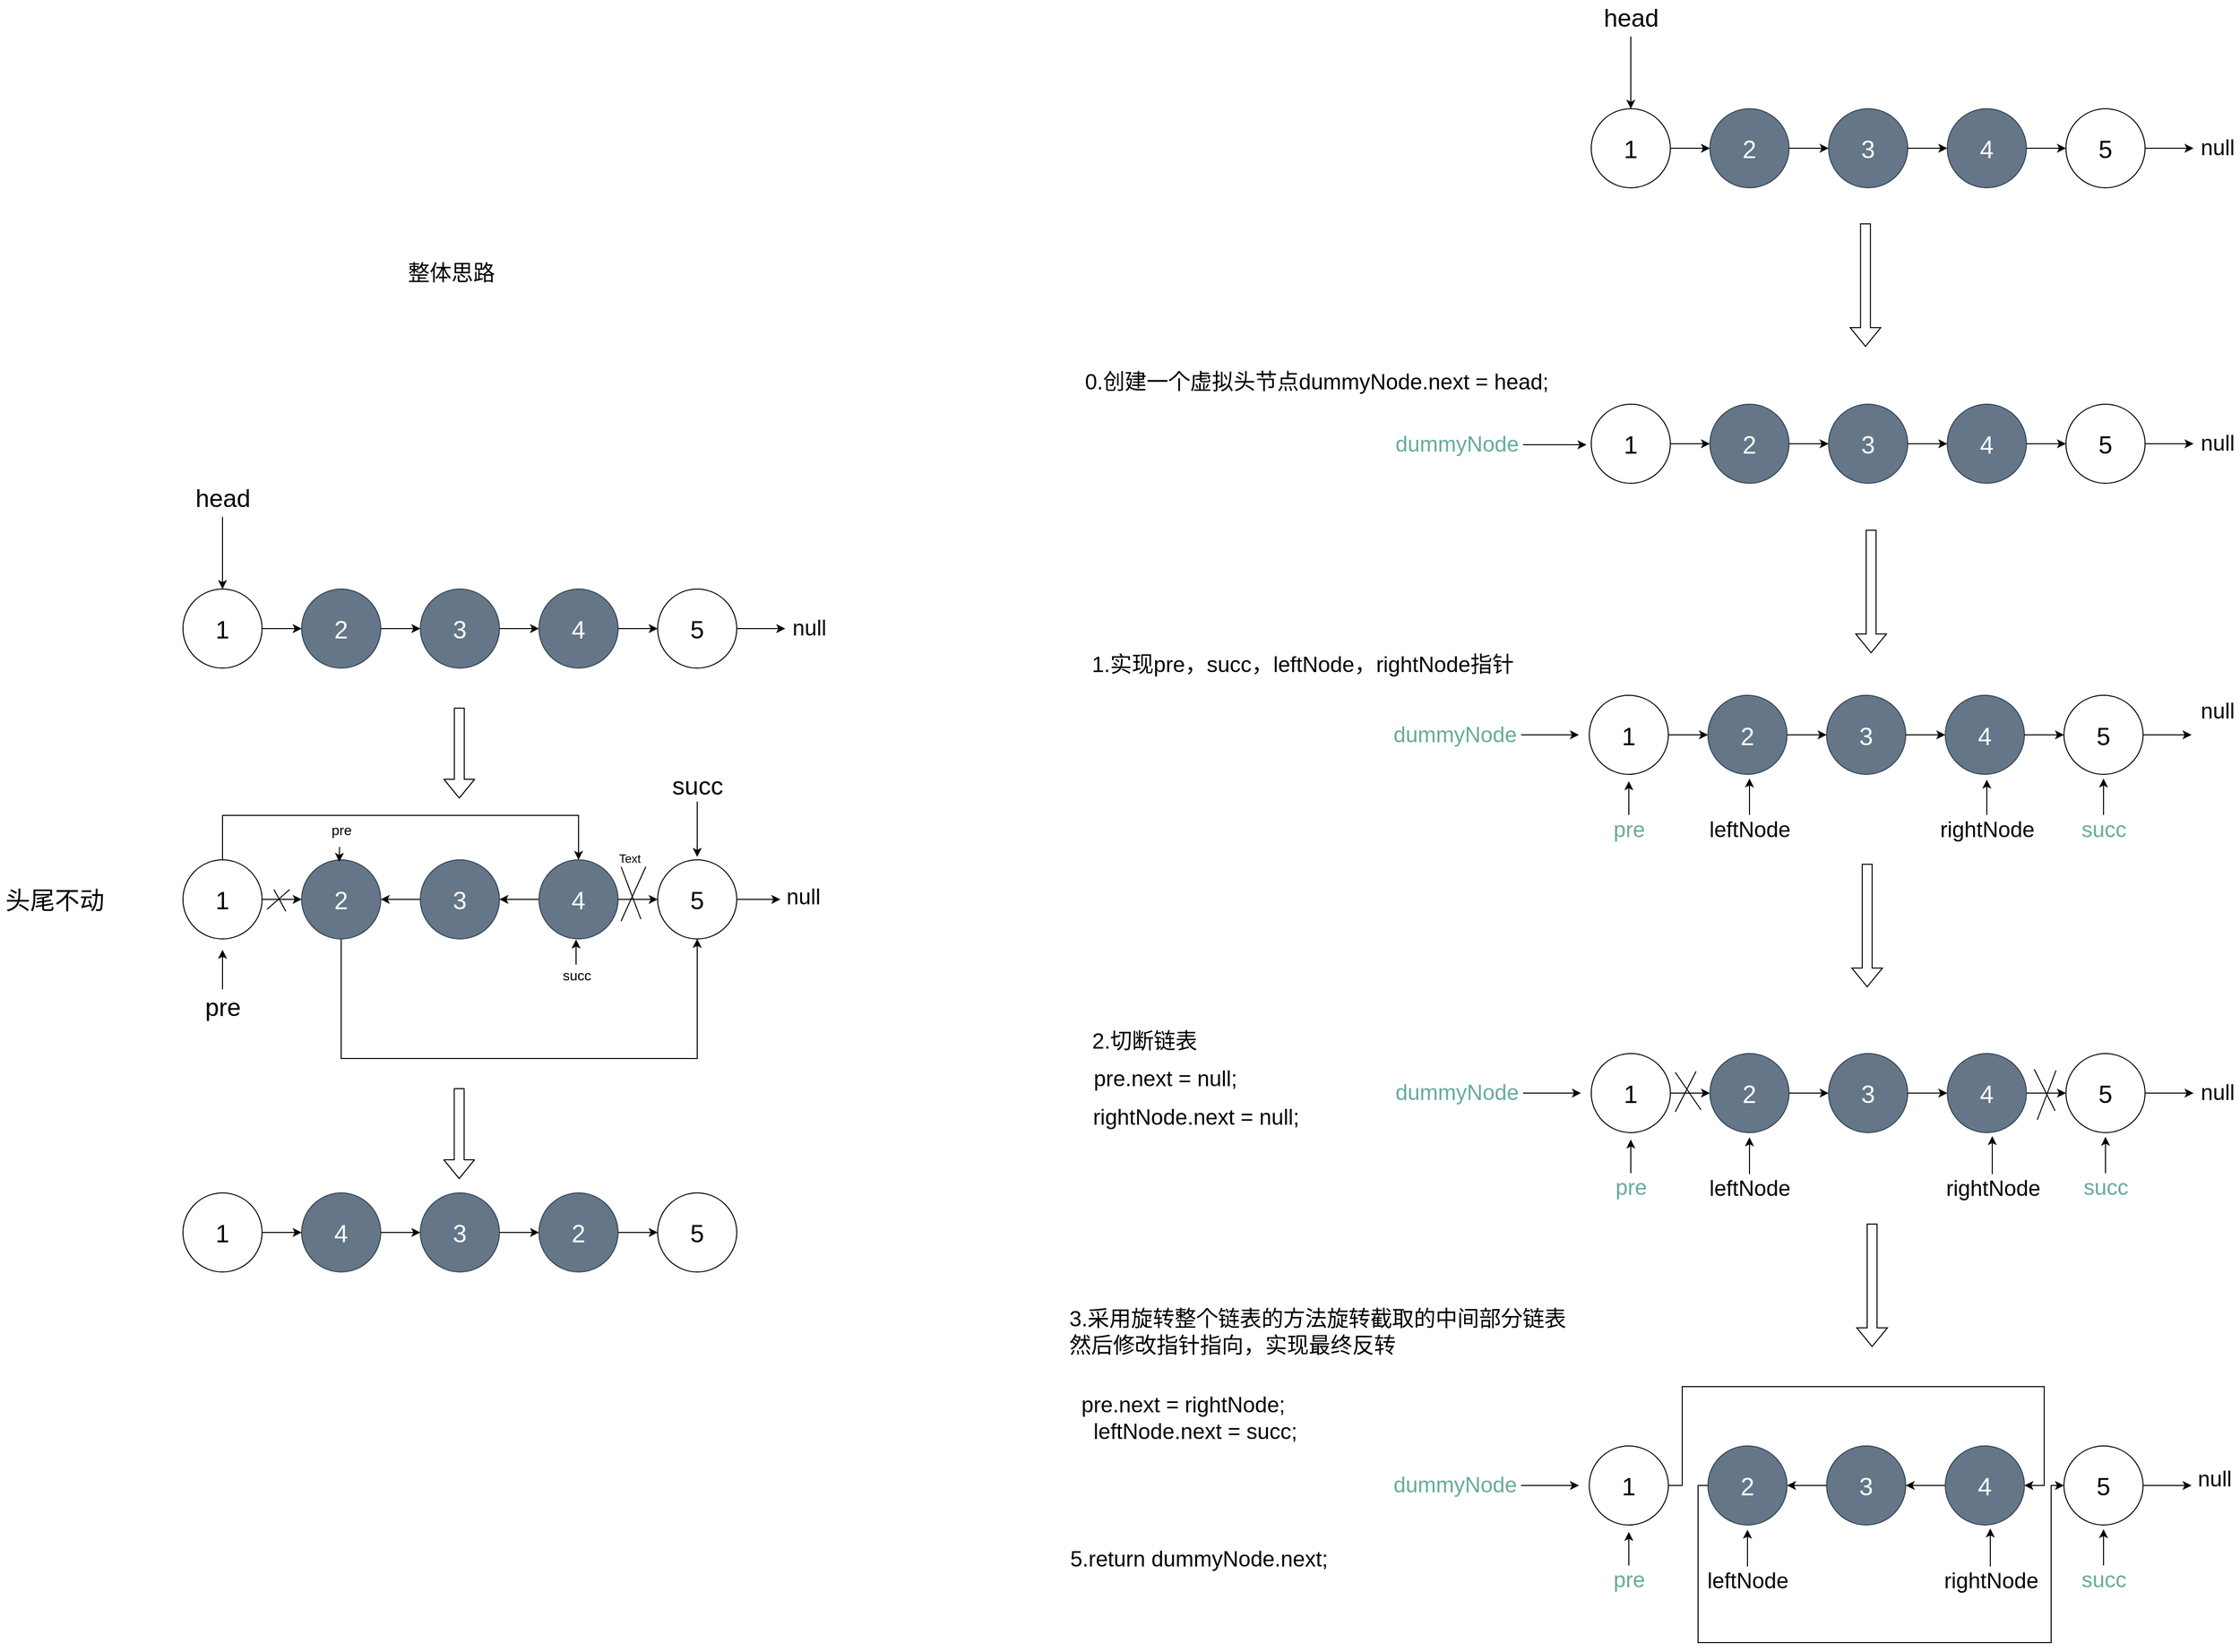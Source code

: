 <mxfile version="16.0.2" type="device"><diagram id="o7A0E-IO6i6Te7_OIEG3" name="第 1 页"><mxGraphModel dx="2476" dy="2120" grid="0" gridSize="10" guides="1" tooltips="1" connect="1" arrows="1" fold="1" page="0" pageScale="1" pageWidth="1169" pageHeight="827" math="0" shadow="0"><root><mxCell id="0"/><mxCell id="1" parent="0"/><mxCell id="ANEaU93W3WET1ECBjLk2-3" value="&lt;font style=&quot;font-size: 25px&quot;&gt;1&lt;/font&gt;" style="ellipse;whiteSpace=wrap;html=1;aspect=fixed;rounded=0;" parent="1" vertex="1"><mxGeometry x="11" y="-111" width="80" height="80" as="geometry"/></mxCell><mxCell id="ANEaU93W3WET1ECBjLk2-4" value="&lt;font style=&quot;font-size: 25px&quot;&gt;3&lt;/font&gt;" style="ellipse;whiteSpace=wrap;html=1;aspect=fixed;rounded=0;fillColor=#647687;fontColor=#ffffff;strokeColor=#314354;" parent="1" vertex="1"><mxGeometry x="251" y="-111" width="80" height="80" as="geometry"/></mxCell><mxCell id="ANEaU93W3WET1ECBjLk2-5" value="&lt;font style=&quot;font-size: 25px&quot;&gt;4&lt;/font&gt;" style="ellipse;whiteSpace=wrap;html=1;aspect=fixed;rounded=0;fillColor=#647687;fontColor=#ffffff;strokeColor=#314354;" parent="1" vertex="1"><mxGeometry x="371" y="-111" width="80" height="80" as="geometry"/></mxCell><mxCell id="ANEaU93W3WET1ECBjLk2-6" value="&lt;font style=&quot;font-size: 25px&quot;&gt;5&lt;/font&gt;" style="ellipse;whiteSpace=wrap;html=1;aspect=fixed;rounded=0;" parent="1" vertex="1"><mxGeometry x="491" y="-111" width="80" height="80" as="geometry"/></mxCell><mxCell id="ANEaU93W3WET1ECBjLk2-7" value="&lt;font style=&quot;font-size: 25px&quot;&gt;2&lt;/font&gt;" style="ellipse;whiteSpace=wrap;html=1;aspect=fixed;rounded=0;fillColor=#647687;fontColor=#ffffff;strokeColor=#314354;" parent="1" vertex="1"><mxGeometry x="131" y="-111" width="80" height="80" as="geometry"/></mxCell><mxCell id="ANEaU93W3WET1ECBjLk2-8" value="" style="endArrow=classic;html=1;fontSize=25;exitX=1;exitY=0.5;exitDx=0;exitDy=0;entryX=0;entryY=0.5;entryDx=0;entryDy=0;" parent="1" source="ANEaU93W3WET1ECBjLk2-3" target="ANEaU93W3WET1ECBjLk2-7" edge="1"><mxGeometry width="50" height="50" relative="1" as="geometry"><mxPoint x="341" y="49" as="sourcePoint"/><mxPoint x="391" y="-1" as="targetPoint"/></mxGeometry></mxCell><mxCell id="ANEaU93W3WET1ECBjLk2-9" value="" style="endArrow=classic;html=1;fontSize=25;exitX=1;exitY=0.5;exitDx=0;exitDy=0;entryX=0;entryY=0.5;entryDx=0;entryDy=0;" parent="1" source="ANEaU93W3WET1ECBjLk2-7" target="ANEaU93W3WET1ECBjLk2-4" edge="1"><mxGeometry width="50" height="50" relative="1" as="geometry"><mxPoint x="341" y="49" as="sourcePoint"/><mxPoint x="391" y="-1" as="targetPoint"/></mxGeometry></mxCell><mxCell id="ANEaU93W3WET1ECBjLk2-10" value="" style="endArrow=classic;html=1;fontSize=25;exitX=1;exitY=0.5;exitDx=0;exitDy=0;entryX=0;entryY=0.5;entryDx=0;entryDy=0;" parent="1" source="ANEaU93W3WET1ECBjLk2-4" target="ANEaU93W3WET1ECBjLk2-5" edge="1"><mxGeometry width="50" height="50" relative="1" as="geometry"><mxPoint x="341" y="49" as="sourcePoint"/><mxPoint x="361" y="-71" as="targetPoint"/></mxGeometry></mxCell><mxCell id="ANEaU93W3WET1ECBjLk2-11" value="" style="endArrow=classic;html=1;fontSize=25;exitX=1;exitY=0.5;exitDx=0;exitDy=0;entryX=0;entryY=0.5;entryDx=0;entryDy=0;" parent="1" source="ANEaU93W3WET1ECBjLk2-5" target="ANEaU93W3WET1ECBjLk2-6" edge="1"><mxGeometry width="50" height="50" relative="1" as="geometry"><mxPoint x="341" y="49" as="sourcePoint"/><mxPoint x="391" y="-1" as="targetPoint"/></mxGeometry></mxCell><mxCell id="ANEaU93W3WET1ECBjLk2-12" value="" style="shape=flexArrow;endArrow=classic;html=1;fontSize=25;" parent="1" edge="1"><mxGeometry width="50" height="50" relative="1" as="geometry"><mxPoint x="290.41" y="9" as="sourcePoint"/><mxPoint x="290.41" y="101" as="targetPoint"/></mxGeometry></mxCell><mxCell id="ANEaU93W3WET1ECBjLk2-13" value="" style="endArrow=classic;html=1;fontSize=25;entryX=0.5;entryY=0;entryDx=0;entryDy=0;" parent="1" target="ANEaU93W3WET1ECBjLk2-3" edge="1"><mxGeometry width="50" height="50" relative="1" as="geometry"><mxPoint x="51" y="-184" as="sourcePoint"/><mxPoint x="291" y="-17" as="targetPoint"/></mxGeometry></mxCell><mxCell id="ANEaU93W3WET1ECBjLk2-14" value="head" style="text;html=1;align=center;verticalAlign=middle;resizable=0;points=[];autosize=1;strokeColor=none;fillColor=none;fontSize=25;" parent="1" vertex="1"><mxGeometry x="18" y="-221" width="66" height="34" as="geometry"/></mxCell><mxCell id="ANEaU93W3WET1ECBjLk2-15" value="&lt;font style=&quot;font-size: 25px&quot;&gt;1&lt;/font&gt;" style="ellipse;whiteSpace=wrap;html=1;aspect=fixed;rounded=0;" parent="1" vertex="1"><mxGeometry x="11" y="500" width="80" height="80" as="geometry"/></mxCell><mxCell id="ANEaU93W3WET1ECBjLk2-16" value="&lt;font style=&quot;font-size: 25px&quot;&gt;3&lt;/font&gt;" style="ellipse;whiteSpace=wrap;html=1;aspect=fixed;rounded=0;fillColor=#647687;fontColor=#ffffff;strokeColor=#314354;" parent="1" vertex="1"><mxGeometry x="251" y="500" width="80" height="80" as="geometry"/></mxCell><mxCell id="ANEaU93W3WET1ECBjLk2-17" value="&lt;font style=&quot;font-size: 25px&quot;&gt;2&lt;/font&gt;" style="ellipse;whiteSpace=wrap;html=1;aspect=fixed;rounded=0;fillColor=#647687;fontColor=#ffffff;strokeColor=#314354;" parent="1" vertex="1"><mxGeometry x="371" y="500" width="80" height="80" as="geometry"/></mxCell><mxCell id="ANEaU93W3WET1ECBjLk2-18" value="&lt;font style=&quot;font-size: 25px&quot;&gt;5&lt;/font&gt;" style="ellipse;whiteSpace=wrap;html=1;aspect=fixed;rounded=0;" parent="1" vertex="1"><mxGeometry x="491" y="500" width="80" height="80" as="geometry"/></mxCell><mxCell id="ANEaU93W3WET1ECBjLk2-19" value="&lt;font style=&quot;font-size: 25px&quot;&gt;4&lt;/font&gt;" style="ellipse;whiteSpace=wrap;html=1;aspect=fixed;rounded=0;fillColor=#647687;fontColor=#ffffff;strokeColor=#314354;" parent="1" vertex="1"><mxGeometry x="131" y="500" width="80" height="80" as="geometry"/></mxCell><mxCell id="ANEaU93W3WET1ECBjLk2-20" value="" style="endArrow=classic;html=1;fontSize=25;exitX=1;exitY=0.5;exitDx=0;exitDy=0;entryX=0;entryY=0.5;entryDx=0;entryDy=0;" parent="1" source="ANEaU93W3WET1ECBjLk2-15" target="ANEaU93W3WET1ECBjLk2-19" edge="1"><mxGeometry width="50" height="50" relative="1" as="geometry"><mxPoint x="341" y="660" as="sourcePoint"/><mxPoint x="391" y="610" as="targetPoint"/></mxGeometry></mxCell><mxCell id="ANEaU93W3WET1ECBjLk2-21" value="" style="endArrow=classic;html=1;fontSize=25;exitX=1;exitY=0.5;exitDx=0;exitDy=0;entryX=0;entryY=0.5;entryDx=0;entryDy=0;" parent="1" source="ANEaU93W3WET1ECBjLk2-19" target="ANEaU93W3WET1ECBjLk2-16" edge="1"><mxGeometry width="50" height="50" relative="1" as="geometry"><mxPoint x="341" y="660" as="sourcePoint"/><mxPoint x="391" y="610" as="targetPoint"/></mxGeometry></mxCell><mxCell id="ANEaU93W3WET1ECBjLk2-22" value="" style="endArrow=classic;html=1;fontSize=25;exitX=1;exitY=0.5;exitDx=0;exitDy=0;entryX=0;entryY=0.5;entryDx=0;entryDy=0;" parent="1" source="ANEaU93W3WET1ECBjLk2-16" target="ANEaU93W3WET1ECBjLk2-17" edge="1"><mxGeometry width="50" height="50" relative="1" as="geometry"><mxPoint x="341" y="660" as="sourcePoint"/><mxPoint x="361" y="540" as="targetPoint"/></mxGeometry></mxCell><mxCell id="ANEaU93W3WET1ECBjLk2-23" value="" style="endArrow=classic;html=1;fontSize=25;exitX=1;exitY=0.5;exitDx=0;exitDy=0;entryX=0;entryY=0.5;entryDx=0;entryDy=0;" parent="1" source="ANEaU93W3WET1ECBjLk2-17" target="ANEaU93W3WET1ECBjLk2-18" edge="1"><mxGeometry width="50" height="50" relative="1" as="geometry"><mxPoint x="341" y="660" as="sourcePoint"/><mxPoint x="391" y="610" as="targetPoint"/></mxGeometry></mxCell><mxCell id="kI9HwVlNk4PHazooL8d0-1" style="edgeStyle=orthogonalEdgeStyle;rounded=0;orthogonalLoop=1;jettySize=auto;html=1;entryX=0.5;entryY=0;entryDx=0;entryDy=0;" parent="1" source="ANEaU93W3WET1ECBjLk2-24" target="ANEaU93W3WET1ECBjLk2-26" edge="1"><mxGeometry relative="1" as="geometry"><Array as="points"><mxPoint x="51" y="118"/><mxPoint x="411" y="118"/></Array></mxGeometry></mxCell><mxCell id="ANEaU93W3WET1ECBjLk2-24" value="&lt;font style=&quot;font-size: 25px&quot;&gt;1&lt;/font&gt;" style="ellipse;whiteSpace=wrap;html=1;aspect=fixed;rounded=0;" parent="1" vertex="1"><mxGeometry x="11" y="163" width="80" height="80" as="geometry"/></mxCell><mxCell id="ANEaU93W3WET1ECBjLk2-34" style="edgeStyle=orthogonalEdgeStyle;orthogonalLoop=1;jettySize=auto;html=1;exitX=0;exitY=0.5;exitDx=0;exitDy=0;entryX=1;entryY=0.5;entryDx=0;entryDy=0;fontSize=25;" parent="1" source="ANEaU93W3WET1ECBjLk2-25" target="ANEaU93W3WET1ECBjLk2-28" edge="1"><mxGeometry relative="1" as="geometry"/></mxCell><mxCell id="ANEaU93W3WET1ECBjLk2-25" value="&lt;font style=&quot;font-size: 25px&quot;&gt;3&lt;/font&gt;" style="ellipse;whiteSpace=wrap;html=1;aspect=fixed;rounded=0;fillColor=#647687;fontColor=#ffffff;strokeColor=#314354;" parent="1" vertex="1"><mxGeometry x="251" y="163" width="80" height="80" as="geometry"/></mxCell><mxCell id="ANEaU93W3WET1ECBjLk2-33" style="edgeStyle=orthogonalEdgeStyle;orthogonalLoop=1;jettySize=auto;html=1;fontSize=25;" parent="1" source="ANEaU93W3WET1ECBjLk2-26" target="ANEaU93W3WET1ECBjLk2-25" edge="1"><mxGeometry relative="1" as="geometry"/></mxCell><mxCell id="ANEaU93W3WET1ECBjLk2-26" value="&lt;font style=&quot;font-size: 25px&quot;&gt;4&lt;/font&gt;" style="ellipse;whiteSpace=wrap;html=1;aspect=fixed;rounded=0;fillColor=#647687;fontColor=#ffffff;strokeColor=#314354;" parent="1" vertex="1"><mxGeometry x="371" y="163" width="80" height="80" as="geometry"/></mxCell><mxCell id="QX6cDSe_aI0XzWOl1B0y-3" style="edgeStyle=orthogonalEdgeStyle;rounded=0;orthogonalLoop=1;jettySize=auto;html=1;" edge="1" parent="1" source="ANEaU93W3WET1ECBjLk2-27"><mxGeometry relative="1" as="geometry"><mxPoint x="615" y="203" as="targetPoint"/></mxGeometry></mxCell><mxCell id="ANEaU93W3WET1ECBjLk2-27" value="&lt;font style=&quot;font-size: 25px&quot;&gt;5&lt;/font&gt;" style="ellipse;whiteSpace=wrap;html=1;aspect=fixed;rounded=0;" parent="1" vertex="1"><mxGeometry x="491" y="163" width="80" height="80" as="geometry"/></mxCell><mxCell id="kI9HwVlNk4PHazooL8d0-2" style="edgeStyle=orthogonalEdgeStyle;rounded=0;orthogonalLoop=1;jettySize=auto;html=1;entryX=0.5;entryY=1;entryDx=0;entryDy=0;" parent="1" source="ANEaU93W3WET1ECBjLk2-28" target="ANEaU93W3WET1ECBjLk2-27" edge="1"><mxGeometry relative="1" as="geometry"><Array as="points"><mxPoint x="171" y="364"/><mxPoint x="531" y="364"/></Array></mxGeometry></mxCell><mxCell id="ANEaU93W3WET1ECBjLk2-28" value="&lt;font style=&quot;font-size: 25px&quot;&gt;2&lt;/font&gt;" style="ellipse;whiteSpace=wrap;html=1;aspect=fixed;rounded=0;fillColor=#647687;fontColor=#ffffff;strokeColor=#314354;" parent="1" vertex="1"><mxGeometry x="131" y="163" width="80" height="80" as="geometry"/></mxCell><mxCell id="ANEaU93W3WET1ECBjLk2-29" value="" style="endArrow=classic;html=1;fontSize=25;exitX=1;exitY=0.5;exitDx=0;exitDy=0;entryX=0;entryY=0.5;entryDx=0;entryDy=0;" parent="1" source="ANEaU93W3WET1ECBjLk2-24" target="ANEaU93W3WET1ECBjLk2-28" edge="1"><mxGeometry width="50" height="50" relative="1" as="geometry"><mxPoint x="341" y="323" as="sourcePoint"/><mxPoint x="391" y="273" as="targetPoint"/></mxGeometry></mxCell><mxCell id="ANEaU93W3WET1ECBjLk2-32" value="" style="endArrow=classic;html=1;fontSize=25;exitX=1;exitY=0.5;exitDx=0;exitDy=0;entryX=0;entryY=0.5;entryDx=0;entryDy=0;" parent="1" source="ANEaU93W3WET1ECBjLk2-26" target="ANEaU93W3WET1ECBjLk2-27" edge="1"><mxGeometry width="50" height="50" relative="1" as="geometry"><mxPoint x="341" y="323" as="sourcePoint"/><mxPoint x="391" y="273" as="targetPoint"/></mxGeometry></mxCell><mxCell id="ANEaU93W3WET1ECBjLk2-41" style="edgeStyle=orthogonalEdgeStyle;orthogonalLoop=1;jettySize=auto;html=1;fontSize=25;" parent="1" source="ANEaU93W3WET1ECBjLk2-38" edge="1"><mxGeometry relative="1" as="geometry"><mxPoint x="51" y="254.0" as="targetPoint"/></mxGeometry></mxCell><mxCell id="ANEaU93W3WET1ECBjLk2-38" value="pre" style="text;html=1;align=center;verticalAlign=middle;resizable=0;points=[];autosize=1;strokeColor=none;fillColor=none;fontSize=25;" parent="1" vertex="1"><mxGeometry x="28" y="294" width="46" height="34" as="geometry"/></mxCell><mxCell id="ANEaU93W3WET1ECBjLk2-40" style="edgeStyle=orthogonalEdgeStyle;orthogonalLoop=1;jettySize=auto;html=1;fontSize=25;" parent="1" source="ANEaU93W3WET1ECBjLk2-39" edge="1"><mxGeometry relative="1" as="geometry"><mxPoint x="531" y="160" as="targetPoint"/></mxGeometry></mxCell><mxCell id="ANEaU93W3WET1ECBjLk2-39" value="succ" style="text;html=1;align=center;verticalAlign=middle;resizable=0;points=[];autosize=1;strokeColor=none;fillColor=none;fontSize=25;" parent="1" vertex="1"><mxGeometry x="500.5" y="70" width="61" height="34" as="geometry"/></mxCell><mxCell id="kI9HwVlNk4PHazooL8d0-3" value="&lt;font style=&quot;font-size: 25px&quot;&gt;头尾不动&lt;/font&gt;" style="text;html=1;align=center;verticalAlign=middle;resizable=0;points=[];autosize=1;strokeColor=none;fillColor=none;" parent="1" vertex="1"><mxGeometry x="-174" y="192" width="110" height="22" as="geometry"/></mxCell><mxCell id="kI9HwVlNk4PHazooL8d0-4" value="" style="endArrow=none;html=1;rounded=0;fontSize=25;" parent="1" edge="1"><mxGeometry width="50" height="50" relative="1" as="geometry"><mxPoint x="103" y="193" as="sourcePoint"/><mxPoint x="115" y="215" as="targetPoint"/></mxGeometry></mxCell><mxCell id="kI9HwVlNk4PHazooL8d0-5" value="" style="endArrow=none;html=1;rounded=0;fontSize=25;" parent="1" edge="1"><mxGeometry width="50" height="50" relative="1" as="geometry"><mxPoint x="96" y="213" as="sourcePoint"/><mxPoint x="119" y="193" as="targetPoint"/></mxGeometry></mxCell><mxCell id="kI9HwVlNk4PHazooL8d0-6" value="" style="endArrow=none;html=1;rounded=0;fontSize=25;" parent="1" edge="1"><mxGeometry width="50" height="50" relative="1" as="geometry"><mxPoint x="454" y="225" as="sourcePoint"/><mxPoint x="479" y="170" as="targetPoint"/></mxGeometry></mxCell><mxCell id="kI9HwVlNk4PHazooL8d0-7" value="" style="endArrow=none;html=1;rounded=0;fontSize=25;" parent="1" edge="1"><mxGeometry width="50" height="50" relative="1" as="geometry"><mxPoint x="474" y="223" as="sourcePoint"/><mxPoint x="454" y="170" as="targetPoint"/></mxGeometry></mxCell><mxCell id="kI9HwVlNk4PHazooL8d0-8" value="" style="shape=flexArrow;endArrow=classic;html=1;fontSize=25;" parent="1" edge="1"><mxGeometry width="50" height="50" relative="1" as="geometry"><mxPoint x="290.29" y="394" as="sourcePoint"/><mxPoint x="290.29" y="486" as="targetPoint"/></mxGeometry></mxCell><mxCell id="1ZQXq9x8yf9oPkMZqpHJ-1" value="Text" style="text;html=1;strokeColor=none;fillColor=none;align=center;verticalAlign=middle;whiteSpace=wrap;rounded=0;" parent="1" vertex="1"><mxGeometry x="433" y="147" width="60" height="30" as="geometry"/></mxCell><mxCell id="1ZQXq9x8yf9oPkMZqpHJ-7" value="&lt;font style=&quot;font-size: 14px&quot;&gt;pre&lt;/font&gt;" style="text;html=1;align=center;verticalAlign=middle;resizable=0;points=[];autosize=1;strokeColor=none;fillColor=none;fontSize=22;" parent="1" vertex="1"><mxGeometry x="156" y="114" width="30" height="33" as="geometry"/></mxCell><mxCell id="1ZQXq9x8yf9oPkMZqpHJ-9" value="" style="endArrow=classic;html=1;rounded=0;fontSize=14;exitX=0.444;exitY=1.086;exitDx=0;exitDy=0;exitPerimeter=0;" parent="1" source="1ZQXq9x8yf9oPkMZqpHJ-7" edge="1"><mxGeometry width="50" height="50" relative="1" as="geometry"><mxPoint x="316" y="167" as="sourcePoint"/><mxPoint x="169" y="165" as="targetPoint"/></mxGeometry></mxCell><mxCell id="1ZQXq9x8yf9oPkMZqpHJ-11" style="edgeStyle=orthogonalEdgeStyle;rounded=0;orthogonalLoop=1;jettySize=auto;html=1;fontSize=14;" parent="1" source="1ZQXq9x8yf9oPkMZqpHJ-10" edge="1"><mxGeometry relative="1" as="geometry"><mxPoint x="408.5" y="243.629" as="targetPoint"/></mxGeometry></mxCell><mxCell id="1ZQXq9x8yf9oPkMZqpHJ-10" value="succ" style="text;html=1;align=center;verticalAlign=middle;resizable=0;points=[];autosize=1;strokeColor=none;fillColor=none;fontSize=14;" parent="1" vertex="1"><mxGeometry x="389" y="269" width="39" height="21" as="geometry"/></mxCell><mxCell id="QX6cDSe_aI0XzWOl1B0y-1" value="" style="endArrow=classic;html=1;rounded=0;exitX=1;exitY=0.5;exitDx=0;exitDy=0;" edge="1" parent="1" source="ANEaU93W3WET1ECBjLk2-6"><mxGeometry width="50" height="50" relative="1" as="geometry"><mxPoint x="606" y="112" as="sourcePoint"/><mxPoint x="620" y="-71" as="targetPoint"/></mxGeometry></mxCell><mxCell id="QX6cDSe_aI0XzWOl1B0y-2" value="&lt;font style=&quot;font-size: 22px&quot;&gt;null&lt;/font&gt;" style="text;html=1;align=center;verticalAlign=middle;resizable=0;points=[];autosize=1;strokeColor=none;fillColor=none;" vertex="1" parent="1"><mxGeometry x="622" y="-82" width="44" height="22" as="geometry"/></mxCell><mxCell id="QX6cDSe_aI0XzWOl1B0y-4" value="&lt;font style=&quot;font-size: 22px&quot;&gt;null&lt;/font&gt;" style="text;html=1;align=center;verticalAlign=middle;resizable=0;points=[];autosize=1;strokeColor=none;fillColor=none;" vertex="1" parent="1"><mxGeometry x="616" y="190" width="44" height="22" as="geometry"/></mxCell><mxCell id="QX6cDSe_aI0XzWOl1B0y-6" value="&lt;font style=&quot;font-size: 25px&quot;&gt;1&lt;/font&gt;" style="ellipse;whiteSpace=wrap;html=1;aspect=fixed;rounded=0;" vertex="1" parent="1"><mxGeometry x="1435" y="-298" width="80" height="80" as="geometry"/></mxCell><mxCell id="QX6cDSe_aI0XzWOl1B0y-7" value="&lt;font style=&quot;font-size: 25px&quot;&gt;3&lt;/font&gt;" style="ellipse;whiteSpace=wrap;html=1;aspect=fixed;rounded=0;fillColor=#647687;fontColor=#ffffff;strokeColor=#314354;" vertex="1" parent="1"><mxGeometry x="1675" y="-298" width="80" height="80" as="geometry"/></mxCell><mxCell id="QX6cDSe_aI0XzWOl1B0y-8" value="&lt;font style=&quot;font-size: 25px&quot;&gt;4&lt;/font&gt;" style="ellipse;whiteSpace=wrap;html=1;aspect=fixed;rounded=0;fillColor=#647687;fontColor=#ffffff;strokeColor=#314354;" vertex="1" parent="1"><mxGeometry x="1795" y="-298" width="80" height="80" as="geometry"/></mxCell><mxCell id="QX6cDSe_aI0XzWOl1B0y-9" value="&lt;font style=&quot;font-size: 25px&quot;&gt;5&lt;/font&gt;" style="ellipse;whiteSpace=wrap;html=1;aspect=fixed;rounded=0;" vertex="1" parent="1"><mxGeometry x="1915" y="-298" width="80" height="80" as="geometry"/></mxCell><mxCell id="QX6cDSe_aI0XzWOl1B0y-10" value="&lt;font style=&quot;font-size: 25px&quot;&gt;2&lt;/font&gt;" style="ellipse;whiteSpace=wrap;html=1;aspect=fixed;rounded=0;fillColor=#647687;fontColor=#ffffff;strokeColor=#314354;" vertex="1" parent="1"><mxGeometry x="1555" y="-298" width="80" height="80" as="geometry"/></mxCell><mxCell id="QX6cDSe_aI0XzWOl1B0y-11" value="" style="endArrow=classic;html=1;fontSize=25;exitX=1;exitY=0.5;exitDx=0;exitDy=0;entryX=0;entryY=0.5;entryDx=0;entryDy=0;" edge="1" parent="1" source="QX6cDSe_aI0XzWOl1B0y-6" target="QX6cDSe_aI0XzWOl1B0y-10"><mxGeometry width="50" height="50" relative="1" as="geometry"><mxPoint x="1765" y="-138" as="sourcePoint"/><mxPoint x="1815" y="-188" as="targetPoint"/></mxGeometry></mxCell><mxCell id="QX6cDSe_aI0XzWOl1B0y-12" value="" style="endArrow=classic;html=1;fontSize=25;exitX=1;exitY=0.5;exitDx=0;exitDy=0;entryX=0;entryY=0.5;entryDx=0;entryDy=0;" edge="1" parent="1" source="QX6cDSe_aI0XzWOl1B0y-10" target="QX6cDSe_aI0XzWOl1B0y-7"><mxGeometry width="50" height="50" relative="1" as="geometry"><mxPoint x="1765" y="-138" as="sourcePoint"/><mxPoint x="1815" y="-188" as="targetPoint"/></mxGeometry></mxCell><mxCell id="QX6cDSe_aI0XzWOl1B0y-13" value="" style="endArrow=classic;html=1;fontSize=25;exitX=1;exitY=0.5;exitDx=0;exitDy=0;entryX=0;entryY=0.5;entryDx=0;entryDy=0;" edge="1" parent="1" source="QX6cDSe_aI0XzWOl1B0y-7" target="QX6cDSe_aI0XzWOl1B0y-8"><mxGeometry width="50" height="50" relative="1" as="geometry"><mxPoint x="1765" y="-138" as="sourcePoint"/><mxPoint x="1785" y="-258" as="targetPoint"/></mxGeometry></mxCell><mxCell id="QX6cDSe_aI0XzWOl1B0y-14" value="" style="endArrow=classic;html=1;fontSize=25;exitX=1;exitY=0.5;exitDx=0;exitDy=0;entryX=0;entryY=0.5;entryDx=0;entryDy=0;" edge="1" parent="1" source="QX6cDSe_aI0XzWOl1B0y-8" target="QX6cDSe_aI0XzWOl1B0y-9"><mxGeometry width="50" height="50" relative="1" as="geometry"><mxPoint x="1765" y="-138" as="sourcePoint"/><mxPoint x="1815" y="-188" as="targetPoint"/></mxGeometry></mxCell><mxCell id="QX6cDSe_aI0XzWOl1B0y-17" value="" style="endArrow=classic;html=1;rounded=0;exitX=1;exitY=0.5;exitDx=0;exitDy=0;" edge="1" parent="1" source="QX6cDSe_aI0XzWOl1B0y-9"><mxGeometry width="50" height="50" relative="1" as="geometry"><mxPoint x="2030" y="-75" as="sourcePoint"/><mxPoint x="2044" y="-258" as="targetPoint"/></mxGeometry></mxCell><mxCell id="QX6cDSe_aI0XzWOl1B0y-18" value="&lt;font style=&quot;font-size: 22px&quot;&gt;null&lt;/font&gt;" style="text;html=1;align=center;verticalAlign=middle;resizable=0;points=[];autosize=1;strokeColor=none;fillColor=none;" vertex="1" parent="1"><mxGeometry x="2046" y="-269" width="44" height="22" as="geometry"/></mxCell><mxCell id="QX6cDSe_aI0XzWOl1B0y-20" value="1.实现pre，succ，leftNode，rightNode指针" style="text;html=1;align=center;verticalAlign=middle;resizable=0;points=[];autosize=1;strokeColor=none;fillColor=none;fontSize=22;" vertex="1" parent="1"><mxGeometry x="925" y="-49" width="436" height="30" as="geometry"/></mxCell><mxCell id="QX6cDSe_aI0XzWOl1B0y-21" value="&lt;font style=&quot;font-size: 25px&quot;&gt;1&lt;/font&gt;" style="ellipse;whiteSpace=wrap;html=1;aspect=fixed;rounded=0;" vertex="1" parent="1"><mxGeometry x="1433" y="-3.5" width="80" height="80" as="geometry"/></mxCell><mxCell id="QX6cDSe_aI0XzWOl1B0y-22" value="&lt;font style=&quot;font-size: 25px&quot;&gt;3&lt;/font&gt;" style="ellipse;whiteSpace=wrap;html=1;aspect=fixed;rounded=0;fillColor=#647687;fontColor=#ffffff;strokeColor=#314354;" vertex="1" parent="1"><mxGeometry x="1673" y="-3.5" width="80" height="80" as="geometry"/></mxCell><mxCell id="QX6cDSe_aI0XzWOl1B0y-23" value="&lt;font style=&quot;font-size: 25px&quot;&gt;4&lt;/font&gt;" style="ellipse;whiteSpace=wrap;html=1;aspect=fixed;rounded=0;fillColor=#647687;fontColor=#ffffff;strokeColor=#314354;" vertex="1" parent="1"><mxGeometry x="1793" y="-3.5" width="80" height="80" as="geometry"/></mxCell><mxCell id="QX6cDSe_aI0XzWOl1B0y-24" value="&lt;font style=&quot;font-size: 25px&quot;&gt;5&lt;/font&gt;" style="ellipse;whiteSpace=wrap;html=1;aspect=fixed;rounded=0;" vertex="1" parent="1"><mxGeometry x="1913" y="-3.5" width="80" height="80" as="geometry"/></mxCell><mxCell id="QX6cDSe_aI0XzWOl1B0y-25" value="&lt;font style=&quot;font-size: 25px&quot;&gt;2&lt;/font&gt;" style="ellipse;whiteSpace=wrap;html=1;aspect=fixed;rounded=0;fillColor=#647687;fontColor=#ffffff;strokeColor=#314354;" vertex="1" parent="1"><mxGeometry x="1553" y="-3.5" width="80" height="80" as="geometry"/></mxCell><mxCell id="QX6cDSe_aI0XzWOl1B0y-26" value="" style="endArrow=classic;html=1;fontSize=25;exitX=1;exitY=0.5;exitDx=0;exitDy=0;entryX=0;entryY=0.5;entryDx=0;entryDy=0;" edge="1" parent="1" source="QX6cDSe_aI0XzWOl1B0y-21" target="QX6cDSe_aI0XzWOl1B0y-25"><mxGeometry width="50" height="50" relative="1" as="geometry"><mxPoint x="1763" y="156.5" as="sourcePoint"/><mxPoint x="1813" y="106.5" as="targetPoint"/></mxGeometry></mxCell><mxCell id="QX6cDSe_aI0XzWOl1B0y-27" value="" style="endArrow=classic;html=1;fontSize=25;exitX=1;exitY=0.5;exitDx=0;exitDy=0;entryX=0;entryY=0.5;entryDx=0;entryDy=0;" edge="1" parent="1" source="QX6cDSe_aI0XzWOl1B0y-25" target="QX6cDSe_aI0XzWOl1B0y-22"><mxGeometry width="50" height="50" relative="1" as="geometry"><mxPoint x="1763" y="156.5" as="sourcePoint"/><mxPoint x="1813" y="106.5" as="targetPoint"/></mxGeometry></mxCell><mxCell id="QX6cDSe_aI0XzWOl1B0y-28" value="" style="endArrow=classic;html=1;fontSize=25;exitX=1;exitY=0.5;exitDx=0;exitDy=0;entryX=0;entryY=0.5;entryDx=0;entryDy=0;" edge="1" parent="1" source="QX6cDSe_aI0XzWOl1B0y-22" target="QX6cDSe_aI0XzWOl1B0y-23"><mxGeometry width="50" height="50" relative="1" as="geometry"><mxPoint x="1763" y="156.5" as="sourcePoint"/><mxPoint x="1783" y="36.5" as="targetPoint"/></mxGeometry></mxCell><mxCell id="QX6cDSe_aI0XzWOl1B0y-29" value="" style="endArrow=classic;html=1;fontSize=25;exitX=1;exitY=0.5;exitDx=0;exitDy=0;entryX=0;entryY=0.5;entryDx=0;entryDy=0;" edge="1" parent="1" source="QX6cDSe_aI0XzWOl1B0y-23" target="QX6cDSe_aI0XzWOl1B0y-24"><mxGeometry width="50" height="50" relative="1" as="geometry"><mxPoint x="1763" y="156.5" as="sourcePoint"/><mxPoint x="1813" y="106.5" as="targetPoint"/></mxGeometry></mxCell><mxCell id="QX6cDSe_aI0XzWOl1B0y-32" value="" style="endArrow=classic;html=1;rounded=0;exitX=1;exitY=0.5;exitDx=0;exitDy=0;" edge="1" parent="1" source="QX6cDSe_aI0XzWOl1B0y-24"><mxGeometry width="50" height="50" relative="1" as="geometry"><mxPoint x="2028" y="219.5" as="sourcePoint"/><mxPoint x="2042" y="36.5" as="targetPoint"/></mxGeometry></mxCell><mxCell id="QX6cDSe_aI0XzWOl1B0y-33" value="&lt;font style=&quot;font-size: 22px&quot;&gt;null&lt;/font&gt;" style="text;html=1;align=center;verticalAlign=middle;resizable=0;points=[];autosize=1;strokeColor=none;fillColor=none;" vertex="1" parent="1"><mxGeometry x="2046" y="2" width="44" height="22" as="geometry"/></mxCell><mxCell id="QX6cDSe_aI0XzWOl1B0y-35" style="edgeStyle=orthogonalEdgeStyle;rounded=0;orthogonalLoop=1;jettySize=auto;html=1;fontSize=22;fontColor=#00FF80;" edge="1" parent="1" source="QX6cDSe_aI0XzWOl1B0y-34"><mxGeometry relative="1" as="geometry"><mxPoint x="1473" y="83.452" as="targetPoint"/></mxGeometry></mxCell><mxCell id="QX6cDSe_aI0XzWOl1B0y-34" value="&lt;font color=&quot;#67ab9f&quot;&gt;pre&lt;/font&gt;" style="text;html=1;align=center;verticalAlign=middle;resizable=0;points=[];autosize=1;strokeColor=none;fillColor=none;fontSize=22;" vertex="1" parent="1"><mxGeometry x="1452" y="117.5" width="42" height="30" as="geometry"/></mxCell><mxCell id="QX6cDSe_aI0XzWOl1B0y-37" style="edgeStyle=orthogonalEdgeStyle;rounded=0;orthogonalLoop=1;jettySize=auto;html=1;fontSize=22;fontColor=#00FF80;" edge="1" parent="1" source="QX6cDSe_aI0XzWOl1B0y-36"><mxGeometry relative="1" as="geometry"><mxPoint x="1953" y="80.711" as="targetPoint"/></mxGeometry></mxCell><mxCell id="QX6cDSe_aI0XzWOl1B0y-36" value="&lt;font color=&quot;#67ab9f&quot;&gt;succ&lt;/font&gt;" style="text;html=1;align=center;verticalAlign=middle;resizable=0;points=[];autosize=1;strokeColor=none;fillColor=none;fontSize=22;fontColor=#00FF80;" vertex="1" parent="1"><mxGeometry x="1925" y="117.5" width="56" height="30" as="geometry"/></mxCell><mxCell id="QX6cDSe_aI0XzWOl1B0y-39" style="edgeStyle=orthogonalEdgeStyle;rounded=0;orthogonalLoop=1;jettySize=auto;html=1;fontSize=22;fontColor=#00FF80;" edge="1" parent="1" source="QX6cDSe_aI0XzWOl1B0y-38"><mxGeometry relative="1" as="geometry"><mxPoint x="1430.217" y="-257" as="targetPoint"/></mxGeometry></mxCell><mxCell id="QX6cDSe_aI0XzWOl1B0y-38" value="&lt;font color=&quot;#67ab9f&quot;&gt;dummyNode&lt;/font&gt;" style="text;html=1;align=center;verticalAlign=middle;resizable=0;points=[];autosize=1;strokeColor=none;fillColor=none;fontSize=22;fontColor=#00FF80;" vertex="1" parent="1"><mxGeometry x="1231" y="-272" width="135" height="30" as="geometry"/></mxCell><mxCell id="QX6cDSe_aI0XzWOl1B0y-40" value="&lt;font color=&quot;#000000&quot;&gt;0.创建一个虚拟头节点dummyNode.next = head;&lt;/font&gt;" style="text;html=1;align=center;verticalAlign=middle;resizable=0;points=[];autosize=1;strokeColor=none;fillColor=none;fontSize=22;fontColor=#67AB9F;" vertex="1" parent="1"><mxGeometry x="917" y="-335" width="479" height="30" as="geometry"/></mxCell><mxCell id="QX6cDSe_aI0XzWOl1B0y-43" style="edgeStyle=orthogonalEdgeStyle;rounded=0;orthogonalLoop=1;jettySize=auto;html=1;fontSize=22;fontColor=#000000;" edge="1" parent="1" source="QX6cDSe_aI0XzWOl1B0y-42"><mxGeometry relative="1" as="geometry"><mxPoint x="1422.538" y="36.5" as="targetPoint"/></mxGeometry></mxCell><mxCell id="QX6cDSe_aI0XzWOl1B0y-42" value="&lt;font color=&quot;#67ab9f&quot;&gt;dummyNode&lt;/font&gt;" style="text;html=1;align=center;verticalAlign=middle;resizable=0;points=[];autosize=1;strokeColor=none;fillColor=none;fontSize=22;fontColor=#00FF80;" vertex="1" parent="1"><mxGeometry x="1229" y="21.5" width="135" height="30" as="geometry"/></mxCell><mxCell id="QX6cDSe_aI0XzWOl1B0y-45" value="&lt;font style=&quot;font-size: 25px&quot;&gt;1&lt;/font&gt;" style="ellipse;whiteSpace=wrap;html=1;aspect=fixed;rounded=0;" vertex="1" parent="1"><mxGeometry x="1435" y="359" width="80" height="80" as="geometry"/></mxCell><mxCell id="QX6cDSe_aI0XzWOl1B0y-46" value="&lt;font style=&quot;font-size: 25px&quot;&gt;3&lt;/font&gt;" style="ellipse;whiteSpace=wrap;html=1;aspect=fixed;rounded=0;fillColor=#647687;fontColor=#ffffff;strokeColor=#314354;" vertex="1" parent="1"><mxGeometry x="1675" y="359" width="80" height="80" as="geometry"/></mxCell><mxCell id="QX6cDSe_aI0XzWOl1B0y-47" value="&lt;font style=&quot;font-size: 25px&quot;&gt;4&lt;/font&gt;" style="ellipse;whiteSpace=wrap;html=1;aspect=fixed;rounded=0;fillColor=#647687;fontColor=#ffffff;strokeColor=#314354;" vertex="1" parent="1"><mxGeometry x="1795" y="359" width="80" height="80" as="geometry"/></mxCell><mxCell id="QX6cDSe_aI0XzWOl1B0y-48" value="&lt;font style=&quot;font-size: 25px&quot;&gt;5&lt;/font&gt;" style="ellipse;whiteSpace=wrap;html=1;aspect=fixed;rounded=0;" vertex="1" parent="1"><mxGeometry x="1915" y="359" width="80" height="80" as="geometry"/></mxCell><mxCell id="QX6cDSe_aI0XzWOl1B0y-49" value="&lt;font style=&quot;font-size: 25px&quot;&gt;2&lt;/font&gt;" style="ellipse;whiteSpace=wrap;html=1;aspect=fixed;rounded=0;fillColor=#647687;fontColor=#ffffff;strokeColor=#314354;" vertex="1" parent="1"><mxGeometry x="1555" y="359" width="80" height="80" as="geometry"/></mxCell><mxCell id="QX6cDSe_aI0XzWOl1B0y-50" value="" style="endArrow=classic;html=1;fontSize=25;exitX=1;exitY=0.5;exitDx=0;exitDy=0;entryX=0;entryY=0.5;entryDx=0;entryDy=0;" edge="1" parent="1" source="QX6cDSe_aI0XzWOl1B0y-45" target="QX6cDSe_aI0XzWOl1B0y-49"><mxGeometry width="50" height="50" relative="1" as="geometry"><mxPoint x="1765" y="519" as="sourcePoint"/><mxPoint x="1815" y="469" as="targetPoint"/></mxGeometry></mxCell><mxCell id="QX6cDSe_aI0XzWOl1B0y-51" value="" style="endArrow=classic;html=1;fontSize=25;exitX=1;exitY=0.5;exitDx=0;exitDy=0;entryX=0;entryY=0.5;entryDx=0;entryDy=0;" edge="1" parent="1" source="QX6cDSe_aI0XzWOl1B0y-49" target="QX6cDSe_aI0XzWOl1B0y-46"><mxGeometry width="50" height="50" relative="1" as="geometry"><mxPoint x="1765" y="519" as="sourcePoint"/><mxPoint x="1815" y="469" as="targetPoint"/></mxGeometry></mxCell><mxCell id="QX6cDSe_aI0XzWOl1B0y-52" value="" style="endArrow=classic;html=1;fontSize=25;exitX=1;exitY=0.5;exitDx=0;exitDy=0;entryX=0;entryY=0.5;entryDx=0;entryDy=0;" edge="1" parent="1" source="QX6cDSe_aI0XzWOl1B0y-46" target="QX6cDSe_aI0XzWOl1B0y-47"><mxGeometry width="50" height="50" relative="1" as="geometry"><mxPoint x="1765" y="519" as="sourcePoint"/><mxPoint x="1785" y="399" as="targetPoint"/></mxGeometry></mxCell><mxCell id="QX6cDSe_aI0XzWOl1B0y-53" value="" style="endArrow=classic;html=1;fontSize=25;exitX=1;exitY=0.5;exitDx=0;exitDy=0;entryX=0;entryY=0.5;entryDx=0;entryDy=0;" edge="1" parent="1" source="QX6cDSe_aI0XzWOl1B0y-47" target="QX6cDSe_aI0XzWOl1B0y-48"><mxGeometry width="50" height="50" relative="1" as="geometry"><mxPoint x="1765" y="519" as="sourcePoint"/><mxPoint x="1815" y="469" as="targetPoint"/></mxGeometry></mxCell><mxCell id="QX6cDSe_aI0XzWOl1B0y-56" value="" style="endArrow=classic;html=1;rounded=0;exitX=1;exitY=0.5;exitDx=0;exitDy=0;" edge="1" parent="1" source="QX6cDSe_aI0XzWOl1B0y-48"><mxGeometry width="50" height="50" relative="1" as="geometry"><mxPoint x="2030" y="582" as="sourcePoint"/><mxPoint x="2044" y="399" as="targetPoint"/></mxGeometry></mxCell><mxCell id="QX6cDSe_aI0XzWOl1B0y-57" value="&lt;font style=&quot;font-size: 22px&quot;&gt;null&lt;/font&gt;" style="text;html=1;align=center;verticalAlign=middle;resizable=0;points=[];autosize=1;strokeColor=none;fillColor=none;" vertex="1" parent="1"><mxGeometry x="2046" y="388" width="44" height="22" as="geometry"/></mxCell><mxCell id="QX6cDSe_aI0XzWOl1B0y-58" style="edgeStyle=orthogonalEdgeStyle;rounded=0;orthogonalLoop=1;jettySize=auto;html=1;fontSize=22;fontColor=#00FF80;" edge="1" parent="1" source="QX6cDSe_aI0XzWOl1B0y-59"><mxGeometry relative="1" as="geometry"><mxPoint x="1475" y="445.952" as="targetPoint"/></mxGeometry></mxCell><mxCell id="QX6cDSe_aI0XzWOl1B0y-59" value="&lt;font color=&quot;#67ab9f&quot;&gt;pre&lt;/font&gt;" style="text;html=1;align=center;verticalAlign=middle;resizable=0;points=[];autosize=1;strokeColor=none;fillColor=none;fontSize=22;" vertex="1" parent="1"><mxGeometry x="1454" y="480" width="42" height="30" as="geometry"/></mxCell><mxCell id="QX6cDSe_aI0XzWOl1B0y-60" style="edgeStyle=orthogonalEdgeStyle;rounded=0;orthogonalLoop=1;jettySize=auto;html=1;fontSize=22;fontColor=#00FF80;" edge="1" parent="1" source="QX6cDSe_aI0XzWOl1B0y-61"><mxGeometry relative="1" as="geometry"><mxPoint x="1955" y="443.211" as="targetPoint"/></mxGeometry></mxCell><mxCell id="QX6cDSe_aI0XzWOl1B0y-61" value="&lt;font color=&quot;#67ab9f&quot;&gt;succ&lt;/font&gt;" style="text;html=1;align=center;verticalAlign=middle;resizable=0;points=[];autosize=1;strokeColor=none;fillColor=none;fontSize=22;fontColor=#00FF80;" vertex="1" parent="1"><mxGeometry x="1927" y="480" width="56" height="30" as="geometry"/></mxCell><mxCell id="QX6cDSe_aI0XzWOl1B0y-62" style="edgeStyle=orthogonalEdgeStyle;rounded=0;orthogonalLoop=1;jettySize=auto;html=1;fontSize=22;fontColor=#000000;" edge="1" parent="1" source="QX6cDSe_aI0XzWOl1B0y-63"><mxGeometry relative="1" as="geometry"><mxPoint x="1424.538" y="399" as="targetPoint"/></mxGeometry></mxCell><mxCell id="QX6cDSe_aI0XzWOl1B0y-63" value="&lt;font color=&quot;#67ab9f&quot;&gt;dummyNode&lt;/font&gt;" style="text;html=1;align=center;verticalAlign=middle;resizable=0;points=[];autosize=1;strokeColor=none;fillColor=none;fontSize=22;fontColor=#00FF80;" vertex="1" parent="1"><mxGeometry x="1231" y="384" width="135" height="30" as="geometry"/></mxCell><mxCell id="QX6cDSe_aI0XzWOl1B0y-66" style="edgeStyle=orthogonalEdgeStyle;rounded=0;orthogonalLoop=1;jettySize=auto;html=1;fontSize=22;fontColor=#000000;" edge="1" parent="1" source="QX6cDSe_aI0XzWOl1B0y-64"><mxGeometry relative="1" as="geometry"><mxPoint x="1595" y="443.769" as="targetPoint"/></mxGeometry></mxCell><mxCell id="QX6cDSe_aI0XzWOl1B0y-64" value="leftNode" style="text;html=1;align=center;verticalAlign=middle;resizable=0;points=[];autosize=1;strokeColor=none;fillColor=none;fontSize=22;fontColor=#000000;" vertex="1" parent="1"><mxGeometry x="1549" y="481" width="92" height="30" as="geometry"/></mxCell><mxCell id="QX6cDSe_aI0XzWOl1B0y-68" style="edgeStyle=orthogonalEdgeStyle;rounded=0;orthogonalLoop=1;jettySize=auto;html=1;fontSize=22;fontColor=#000000;" edge="1" parent="1" source="QX6cDSe_aI0XzWOl1B0y-67"><mxGeometry relative="1" as="geometry"><mxPoint x="1840.5" y="442.538" as="targetPoint"/></mxGeometry></mxCell><mxCell id="QX6cDSe_aI0XzWOl1B0y-67" value="rightNode" style="text;html=1;align=center;verticalAlign=middle;resizable=0;points=[];autosize=1;strokeColor=none;fillColor=none;fontSize=22;fontColor=#000000;" vertex="1" parent="1"><mxGeometry x="1788" y="481" width="105" height="30" as="geometry"/></mxCell><mxCell id="QX6cDSe_aI0XzWOl1B0y-71" style="edgeStyle=orthogonalEdgeStyle;rounded=0;orthogonalLoop=1;jettySize=auto;html=1;fontSize=22;fontColor=#000000;" edge="1" parent="1" source="QX6cDSe_aI0XzWOl1B0y-69"><mxGeometry relative="1" as="geometry"><mxPoint x="1835" y="81.923" as="targetPoint"/></mxGeometry></mxCell><mxCell id="QX6cDSe_aI0XzWOl1B0y-69" value="rightNode" style="text;html=1;align=center;verticalAlign=middle;resizable=0;points=[];autosize=1;strokeColor=none;fillColor=none;fontSize=22;fontColor=#000000;" vertex="1" parent="1"><mxGeometry x="1782.5" y="117.5" width="105" height="30" as="geometry"/></mxCell><mxCell id="QX6cDSe_aI0XzWOl1B0y-72" style="edgeStyle=orthogonalEdgeStyle;rounded=0;orthogonalLoop=1;jettySize=auto;html=1;fontSize=22;fontColor=#000000;" edge="1" parent="1" source="QX6cDSe_aI0XzWOl1B0y-70"><mxGeometry relative="1" as="geometry"><mxPoint x="1595" y="80.692" as="targetPoint"/></mxGeometry></mxCell><mxCell id="QX6cDSe_aI0XzWOl1B0y-70" value="leftNode" style="text;html=1;align=center;verticalAlign=middle;resizable=0;points=[];autosize=1;strokeColor=none;fillColor=none;fontSize=22;fontColor=#000000;" vertex="1" parent="1"><mxGeometry x="1549" y="117.5" width="92" height="30" as="geometry"/></mxCell><mxCell id="QX6cDSe_aI0XzWOl1B0y-73" value="2.切断链表" style="text;html=1;align=center;verticalAlign=middle;resizable=0;points=[];autosize=1;strokeColor=none;fillColor=none;fontSize=22;fontColor=#000000;" vertex="1" parent="1"><mxGeometry x="925" y="332" width="116" height="30" as="geometry"/></mxCell><mxCell id="QX6cDSe_aI0XzWOl1B0y-74" value="" style="endArrow=none;html=1;rounded=0;fontSize=22;fontColor=#000000;" edge="1" parent="1"><mxGeometry width="50" height="50" relative="1" as="geometry"><mxPoint x="1520" y="378" as="sourcePoint"/><mxPoint x="1546" y="416" as="targetPoint"/></mxGeometry></mxCell><mxCell id="QX6cDSe_aI0XzWOl1B0y-75" value="" style="endArrow=none;html=1;rounded=0;fontSize=22;fontColor=#000000;" edge="1" parent="1"><mxGeometry width="50" height="50" relative="1" as="geometry"><mxPoint x="1541" y="377" as="sourcePoint"/><mxPoint x="1520" y="418" as="targetPoint"/></mxGeometry></mxCell><mxCell id="QX6cDSe_aI0XzWOl1B0y-76" value="" style="endArrow=none;html=1;rounded=0;fontSize=22;fontColor=#000000;" edge="1" parent="1"><mxGeometry width="50" height="50" relative="1" as="geometry"><mxPoint x="1883" y="375" as="sourcePoint"/><mxPoint x="1904" y="417" as="targetPoint"/></mxGeometry></mxCell><mxCell id="QX6cDSe_aI0XzWOl1B0y-77" value="" style="endArrow=none;html=1;rounded=0;fontSize=22;fontColor=#000000;" edge="1" parent="1"><mxGeometry width="50" height="50" relative="1" as="geometry"><mxPoint x="1886" y="426" as="sourcePoint"/><mxPoint x="1905" y="376" as="targetPoint"/></mxGeometry></mxCell><mxCell id="QX6cDSe_aI0XzWOl1B0y-79" value="rightNode.next = null;" style="text;html=1;align=center;verticalAlign=middle;resizable=0;points=[];autosize=1;strokeColor=none;fillColor=none;fontSize=22;fontColor=#000000;" vertex="1" parent="1"><mxGeometry x="925" y="409" width="219" height="30" as="geometry"/></mxCell><mxCell id="QX6cDSe_aI0XzWOl1B0y-80" value="pre.next = null;" style="text;html=1;align=center;verticalAlign=middle;resizable=0;points=[];autosize=1;strokeColor=none;fillColor=none;fontSize=22;fontColor=#000000;" vertex="1" parent="1"><mxGeometry x="926" y="370" width="155" height="30" as="geometry"/></mxCell><mxCell id="QX6cDSe_aI0XzWOl1B0y-82" value="3.采用旋转整个链表的方法旋转截取的中间部分链表&lt;br&gt;&lt;div style=&quot;text-align: left&quot;&gt;&lt;span&gt;然后修改指针指向，实现最终反转&lt;/span&gt;&lt;/div&gt;" style="text;html=1;align=center;verticalAlign=middle;resizable=0;points=[];autosize=1;strokeColor=none;fillColor=none;fontSize=22;fontColor=#000000;" vertex="1" parent="1"><mxGeometry x="902" y="613" width="512" height="56" as="geometry"/></mxCell><mxCell id="QX6cDSe_aI0XzWOl1B0y-115" style="edgeStyle=orthogonalEdgeStyle;rounded=0;orthogonalLoop=1;jettySize=auto;html=1;exitX=1;exitY=0.5;exitDx=0;exitDy=0;entryX=1;entryY=0.5;entryDx=0;entryDy=0;fontSize=22;fontColor=#000000;" edge="1" parent="1" source="QX6cDSe_aI0XzWOl1B0y-83" target="QX6cDSe_aI0XzWOl1B0y-85"><mxGeometry relative="1" as="geometry"><Array as="points"><mxPoint x="1527" y="796"/><mxPoint x="1527" y="696"/><mxPoint x="1893" y="696"/><mxPoint x="1893" y="796"/></Array></mxGeometry></mxCell><mxCell id="QX6cDSe_aI0XzWOl1B0y-83" value="&lt;font style=&quot;font-size: 25px&quot;&gt;1&lt;/font&gt;" style="ellipse;whiteSpace=wrap;html=1;aspect=fixed;rounded=0;" vertex="1" parent="1"><mxGeometry x="1433" y="756" width="80" height="80" as="geometry"/></mxCell><mxCell id="QX6cDSe_aI0XzWOl1B0y-113" style="edgeStyle=orthogonalEdgeStyle;rounded=0;orthogonalLoop=1;jettySize=auto;html=1;exitX=0;exitY=0.5;exitDx=0;exitDy=0;entryX=1;entryY=0.5;entryDx=0;entryDy=0;fontSize=22;fontColor=#000000;" edge="1" parent="1" source="QX6cDSe_aI0XzWOl1B0y-84" target="QX6cDSe_aI0XzWOl1B0y-87"><mxGeometry relative="1" as="geometry"/></mxCell><mxCell id="QX6cDSe_aI0XzWOl1B0y-84" value="&lt;font style=&quot;font-size: 25px&quot;&gt;3&lt;/font&gt;" style="ellipse;whiteSpace=wrap;html=1;aspect=fixed;rounded=0;fillColor=#647687;fontColor=#ffffff;strokeColor=#314354;" vertex="1" parent="1"><mxGeometry x="1673" y="756" width="80" height="80" as="geometry"/></mxCell><mxCell id="QX6cDSe_aI0XzWOl1B0y-112" style="edgeStyle=orthogonalEdgeStyle;rounded=0;orthogonalLoop=1;jettySize=auto;html=1;fontSize=22;fontColor=#000000;" edge="1" parent="1" source="QX6cDSe_aI0XzWOl1B0y-85" target="QX6cDSe_aI0XzWOl1B0y-84"><mxGeometry relative="1" as="geometry"/></mxCell><mxCell id="QX6cDSe_aI0XzWOl1B0y-85" value="&lt;font style=&quot;font-size: 25px&quot;&gt;4&lt;/font&gt;" style="ellipse;whiteSpace=wrap;html=1;aspect=fixed;rounded=0;fillColor=#647687;fontColor=#ffffff;strokeColor=#314354;" vertex="1" parent="1"><mxGeometry x="1793" y="756" width="80" height="80" as="geometry"/></mxCell><mxCell id="QX6cDSe_aI0XzWOl1B0y-86" value="&lt;font style=&quot;font-size: 25px&quot;&gt;5&lt;/font&gt;" style="ellipse;whiteSpace=wrap;html=1;aspect=fixed;rounded=0;" vertex="1" parent="1"><mxGeometry x="1913" y="756" width="80" height="80" as="geometry"/></mxCell><mxCell id="QX6cDSe_aI0XzWOl1B0y-116" style="edgeStyle=orthogonalEdgeStyle;rounded=0;orthogonalLoop=1;jettySize=auto;html=1;exitX=0;exitY=0.5;exitDx=0;exitDy=0;entryX=0;entryY=0.5;entryDx=0;entryDy=0;fontSize=22;fontColor=#000000;" edge="1" parent="1" source="QX6cDSe_aI0XzWOl1B0y-87" target="QX6cDSe_aI0XzWOl1B0y-86"><mxGeometry relative="1" as="geometry"><Array as="points"><mxPoint x="1543" y="796"/><mxPoint x="1543" y="955"/><mxPoint x="1900" y="955"/><mxPoint x="1900" y="796"/></Array></mxGeometry></mxCell><mxCell id="QX6cDSe_aI0XzWOl1B0y-87" value="&lt;font style=&quot;font-size: 25px&quot;&gt;2&lt;/font&gt;" style="ellipse;whiteSpace=wrap;html=1;aspect=fixed;rounded=0;fillColor=#647687;fontColor=#ffffff;strokeColor=#314354;" vertex="1" parent="1"><mxGeometry x="1553" y="756" width="80" height="80" as="geometry"/></mxCell><mxCell id="QX6cDSe_aI0XzWOl1B0y-94" value="" style="endArrow=classic;html=1;rounded=0;exitX=1;exitY=0.5;exitDx=0;exitDy=0;" edge="1" parent="1" source="QX6cDSe_aI0XzWOl1B0y-86"><mxGeometry width="50" height="50" relative="1" as="geometry"><mxPoint x="2028" y="979" as="sourcePoint"/><mxPoint x="2042.0" y="796" as="targetPoint"/></mxGeometry></mxCell><mxCell id="QX6cDSe_aI0XzWOl1B0y-95" style="edgeStyle=orthogonalEdgeStyle;rounded=0;orthogonalLoop=1;jettySize=auto;html=1;fontSize=22;fontColor=#00FF80;" edge="1" parent="1" source="QX6cDSe_aI0XzWOl1B0y-96"><mxGeometry relative="1" as="geometry"><mxPoint x="1473" y="842.952" as="targetPoint"/></mxGeometry></mxCell><mxCell id="QX6cDSe_aI0XzWOl1B0y-96" value="&lt;font color=&quot;#67ab9f&quot;&gt;pre&lt;/font&gt;" style="text;html=1;align=center;verticalAlign=middle;resizable=0;points=[];autosize=1;strokeColor=none;fillColor=none;fontSize=22;" vertex="1" parent="1"><mxGeometry x="1452" y="877" width="42" height="30" as="geometry"/></mxCell><mxCell id="QX6cDSe_aI0XzWOl1B0y-97" style="edgeStyle=orthogonalEdgeStyle;rounded=0;orthogonalLoop=1;jettySize=auto;html=1;fontSize=22;fontColor=#00FF80;" edge="1" parent="1" source="QX6cDSe_aI0XzWOl1B0y-98"><mxGeometry relative="1" as="geometry"><mxPoint x="1953" y="840.211" as="targetPoint"/></mxGeometry></mxCell><mxCell id="QX6cDSe_aI0XzWOl1B0y-98" value="&lt;font color=&quot;#67ab9f&quot;&gt;succ&lt;/font&gt;" style="text;html=1;align=center;verticalAlign=middle;resizable=0;points=[];autosize=1;strokeColor=none;fillColor=none;fontSize=22;fontColor=#00FF80;" vertex="1" parent="1"><mxGeometry x="1925" y="877" width="56" height="30" as="geometry"/></mxCell><mxCell id="QX6cDSe_aI0XzWOl1B0y-99" style="edgeStyle=orthogonalEdgeStyle;rounded=0;orthogonalLoop=1;jettySize=auto;html=1;fontSize=22;fontColor=#000000;" edge="1" parent="1" source="QX6cDSe_aI0XzWOl1B0y-100"><mxGeometry relative="1" as="geometry"><mxPoint x="1422.538" y="796" as="targetPoint"/></mxGeometry></mxCell><mxCell id="QX6cDSe_aI0XzWOl1B0y-100" value="&lt;font color=&quot;#67ab9f&quot;&gt;dummyNode&lt;/font&gt;" style="text;html=1;align=center;verticalAlign=middle;resizable=0;points=[];autosize=1;strokeColor=none;fillColor=none;fontSize=22;fontColor=#00FF80;" vertex="1" parent="1"><mxGeometry x="1229" y="781" width="135" height="30" as="geometry"/></mxCell><mxCell id="QX6cDSe_aI0XzWOl1B0y-101" style="edgeStyle=orthogonalEdgeStyle;rounded=0;orthogonalLoop=1;jettySize=auto;html=1;fontSize=22;fontColor=#000000;" edge="1" parent="1" source="QX6cDSe_aI0XzWOl1B0y-102"><mxGeometry relative="1" as="geometry"><mxPoint x="1593" y="840.769" as="targetPoint"/></mxGeometry></mxCell><mxCell id="QX6cDSe_aI0XzWOl1B0y-102" value="leftNode" style="text;html=1;align=center;verticalAlign=middle;resizable=0;points=[];autosize=1;strokeColor=none;fillColor=none;fontSize=22;fontColor=#000000;" vertex="1" parent="1"><mxGeometry x="1547" y="878" width="92" height="30" as="geometry"/></mxCell><mxCell id="QX6cDSe_aI0XzWOl1B0y-103" style="edgeStyle=orthogonalEdgeStyle;rounded=0;orthogonalLoop=1;jettySize=auto;html=1;fontSize=22;fontColor=#000000;" edge="1" parent="1" source="QX6cDSe_aI0XzWOl1B0y-104"><mxGeometry relative="1" as="geometry"><mxPoint x="1838.5" y="839.538" as="targetPoint"/></mxGeometry></mxCell><mxCell id="QX6cDSe_aI0XzWOl1B0y-104" value="rightNode" style="text;html=1;align=center;verticalAlign=middle;resizable=0;points=[];autosize=1;strokeColor=none;fillColor=none;fontSize=22;fontColor=#000000;" vertex="1" parent="1"><mxGeometry x="1786" y="878" width="105" height="30" as="geometry"/></mxCell><mxCell id="QX6cDSe_aI0XzWOl1B0y-109" value="" style="shape=flexArrow;endArrow=classic;html=1;rounded=0;fontSize=22;fontColor=#000000;" edge="1" parent="1"><mxGeometry width="50" height="50" relative="1" as="geometry"><mxPoint x="1718" y="-171" as="sourcePoint"/><mxPoint x="1718" y="-46" as="targetPoint"/></mxGeometry></mxCell><mxCell id="QX6cDSe_aI0XzWOl1B0y-110" value="" style="shape=flexArrow;endArrow=classic;html=1;rounded=0;fontSize=22;fontColor=#000000;" edge="1" parent="1"><mxGeometry width="50" height="50" relative="1" as="geometry"><mxPoint x="1714" y="167" as="sourcePoint"/><mxPoint x="1714" y="292" as="targetPoint"/></mxGeometry></mxCell><mxCell id="QX6cDSe_aI0XzWOl1B0y-111" value="" style="shape=flexArrow;endArrow=classic;html=1;rounded=0;fontSize=22;fontColor=#000000;" edge="1" parent="1"><mxGeometry width="50" height="50" relative="1" as="geometry"><mxPoint x="1719" y="531" as="sourcePoint"/><mxPoint x="1719" y="656" as="targetPoint"/></mxGeometry></mxCell><mxCell id="QX6cDSe_aI0XzWOl1B0y-114" value="null" style="text;html=1;align=center;verticalAlign=middle;resizable=0;points=[];autosize=1;strokeColor=none;fillColor=none;fontSize=22;fontColor=#000000;" vertex="1" parent="1"><mxGeometry x="2043" y="775" width="44" height="30" as="geometry"/></mxCell><mxCell id="QX6cDSe_aI0XzWOl1B0y-117" value="&lt;font style=&quot;font-size: 25px&quot;&gt;1&lt;/font&gt;" style="ellipse;whiteSpace=wrap;html=1;aspect=fixed;rounded=0;" vertex="1" parent="1"><mxGeometry x="1435" y="-597" width="80" height="80" as="geometry"/></mxCell><mxCell id="QX6cDSe_aI0XzWOl1B0y-118" value="&lt;font style=&quot;font-size: 25px&quot;&gt;3&lt;/font&gt;" style="ellipse;whiteSpace=wrap;html=1;aspect=fixed;rounded=0;fillColor=#647687;fontColor=#ffffff;strokeColor=#314354;" vertex="1" parent="1"><mxGeometry x="1675" y="-597" width="80" height="80" as="geometry"/></mxCell><mxCell id="QX6cDSe_aI0XzWOl1B0y-119" value="&lt;font style=&quot;font-size: 25px&quot;&gt;4&lt;/font&gt;" style="ellipse;whiteSpace=wrap;html=1;aspect=fixed;rounded=0;fillColor=#647687;fontColor=#ffffff;strokeColor=#314354;" vertex="1" parent="1"><mxGeometry x="1795" y="-597" width="80" height="80" as="geometry"/></mxCell><mxCell id="QX6cDSe_aI0XzWOl1B0y-120" value="&lt;font style=&quot;font-size: 25px&quot;&gt;5&lt;/font&gt;" style="ellipse;whiteSpace=wrap;html=1;aspect=fixed;rounded=0;" vertex="1" parent="1"><mxGeometry x="1915" y="-597" width="80" height="80" as="geometry"/></mxCell><mxCell id="QX6cDSe_aI0XzWOl1B0y-121" value="&lt;font style=&quot;font-size: 25px&quot;&gt;2&lt;/font&gt;" style="ellipse;whiteSpace=wrap;html=1;aspect=fixed;rounded=0;fillColor=#647687;fontColor=#ffffff;strokeColor=#314354;" vertex="1" parent="1"><mxGeometry x="1555" y="-597" width="80" height="80" as="geometry"/></mxCell><mxCell id="QX6cDSe_aI0XzWOl1B0y-122" value="" style="endArrow=classic;html=1;fontSize=25;exitX=1;exitY=0.5;exitDx=0;exitDy=0;entryX=0;entryY=0.5;entryDx=0;entryDy=0;" edge="1" parent="1" source="QX6cDSe_aI0XzWOl1B0y-117" target="QX6cDSe_aI0XzWOl1B0y-121"><mxGeometry width="50" height="50" relative="1" as="geometry"><mxPoint x="1765" y="-437" as="sourcePoint"/><mxPoint x="1815" y="-487" as="targetPoint"/></mxGeometry></mxCell><mxCell id="QX6cDSe_aI0XzWOl1B0y-123" value="" style="endArrow=classic;html=1;fontSize=25;exitX=1;exitY=0.5;exitDx=0;exitDy=0;entryX=0;entryY=0.5;entryDx=0;entryDy=0;" edge="1" parent="1" source="QX6cDSe_aI0XzWOl1B0y-121" target="QX6cDSe_aI0XzWOl1B0y-118"><mxGeometry width="50" height="50" relative="1" as="geometry"><mxPoint x="1765" y="-437" as="sourcePoint"/><mxPoint x="1815" y="-487" as="targetPoint"/></mxGeometry></mxCell><mxCell id="QX6cDSe_aI0XzWOl1B0y-124" value="" style="endArrow=classic;html=1;fontSize=25;exitX=1;exitY=0.5;exitDx=0;exitDy=0;entryX=0;entryY=0.5;entryDx=0;entryDy=0;" edge="1" parent="1" source="QX6cDSe_aI0XzWOl1B0y-118" target="QX6cDSe_aI0XzWOl1B0y-119"><mxGeometry width="50" height="50" relative="1" as="geometry"><mxPoint x="1765" y="-437" as="sourcePoint"/><mxPoint x="1785" y="-557" as="targetPoint"/></mxGeometry></mxCell><mxCell id="QX6cDSe_aI0XzWOl1B0y-125" value="" style="endArrow=classic;html=1;fontSize=25;exitX=1;exitY=0.5;exitDx=0;exitDy=0;entryX=0;entryY=0.5;entryDx=0;entryDy=0;" edge="1" parent="1" source="QX6cDSe_aI0XzWOl1B0y-119" target="QX6cDSe_aI0XzWOl1B0y-120"><mxGeometry width="50" height="50" relative="1" as="geometry"><mxPoint x="1765" y="-437" as="sourcePoint"/><mxPoint x="1815" y="-487" as="targetPoint"/></mxGeometry></mxCell><mxCell id="QX6cDSe_aI0XzWOl1B0y-126" value="" style="endArrow=classic;html=1;fontSize=25;entryX=0.5;entryY=0;entryDx=0;entryDy=0;" edge="1" parent="1" target="QX6cDSe_aI0XzWOl1B0y-117"><mxGeometry width="50" height="50" relative="1" as="geometry"><mxPoint x="1475" y="-670" as="sourcePoint"/><mxPoint x="1715" y="-503" as="targetPoint"/></mxGeometry></mxCell><mxCell id="QX6cDSe_aI0XzWOl1B0y-127" value="head" style="text;html=1;align=center;verticalAlign=middle;resizable=0;points=[];autosize=1;strokeColor=none;fillColor=none;fontSize=25;" vertex="1" parent="1"><mxGeometry x="1442" y="-707" width="66" height="34" as="geometry"/></mxCell><mxCell id="QX6cDSe_aI0XzWOl1B0y-128" value="" style="endArrow=classic;html=1;rounded=0;exitX=1;exitY=0.5;exitDx=0;exitDy=0;" edge="1" parent="1" source="QX6cDSe_aI0XzWOl1B0y-120"><mxGeometry width="50" height="50" relative="1" as="geometry"><mxPoint x="2030" y="-374" as="sourcePoint"/><mxPoint x="2044" y="-557.0" as="targetPoint"/></mxGeometry></mxCell><mxCell id="QX6cDSe_aI0XzWOl1B0y-129" value="&lt;font style=&quot;font-size: 22px&quot;&gt;null&lt;/font&gt;" style="text;html=1;align=center;verticalAlign=middle;resizable=0;points=[];autosize=1;strokeColor=none;fillColor=none;" vertex="1" parent="1"><mxGeometry x="2046" y="-568" width="44" height="22" as="geometry"/></mxCell><mxCell id="QX6cDSe_aI0XzWOl1B0y-130" value="" style="shape=flexArrow;endArrow=classic;html=1;rounded=0;fontSize=22;fontColor=#000000;" edge="1" parent="1"><mxGeometry width="50" height="50" relative="1" as="geometry"><mxPoint x="1712.29" y="-481" as="sourcePoint"/><mxPoint x="1712.29" y="-356" as="targetPoint"/></mxGeometry></mxCell><mxCell id="QX6cDSe_aI0XzWOl1B0y-132" value="5.return dummyNode.next;" style="text;html=1;align=center;verticalAlign=middle;resizable=0;points=[];autosize=1;strokeColor=none;fillColor=none;fontSize=22;fontColor=#000000;" vertex="1" parent="1"><mxGeometry x="902" y="856" width="271" height="30" as="geometry"/></mxCell><mxCell id="QX6cDSe_aI0XzWOl1B0y-133" value="&lt;span&gt;pre.next = rightNode;&lt;/span&gt;&lt;div&gt;&amp;nbsp; &amp;nbsp; leftNode.next = succ;&lt;/div&gt;" style="text;html=1;align=center;verticalAlign=middle;resizable=0;points=[];autosize=1;strokeColor=none;fillColor=none;fontSize=22;fontColor=#000000;" vertex="1" parent="1"><mxGeometry x="902" y="700" width="240" height="56" as="geometry"/></mxCell><mxCell id="QX6cDSe_aI0XzWOl1B0y-134" value="整体思路" style="text;html=1;align=center;verticalAlign=middle;resizable=0;points=[];autosize=1;strokeColor=none;fillColor=none;fontSize=22;fontColor=#000000;" vertex="1" parent="1"><mxGeometry x="233" y="-445" width="98" height="30" as="geometry"/></mxCell></root></mxGraphModel></diagram></mxfile>
